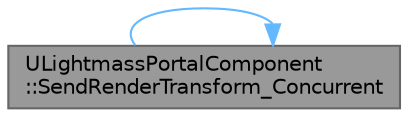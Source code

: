digraph "ULightmassPortalComponent::SendRenderTransform_Concurrent"
{
 // INTERACTIVE_SVG=YES
 // LATEX_PDF_SIZE
  bgcolor="transparent";
  edge [fontname=Helvetica,fontsize=10,labelfontname=Helvetica,labelfontsize=10];
  node [fontname=Helvetica,fontsize=10,shape=box,height=0.2,width=0.4];
  rankdir="LR";
  Node1 [id="Node000001",label="ULightmassPortalComponent\l::SendRenderTransform_Concurrent",height=0.2,width=0.4,color="gray40", fillcolor="grey60", style="filled", fontcolor="black",tooltip="Called to send a transform update for this component to the rendering thread."];
  Node1 -> Node1 [id="edge1_Node000001_Node000001",color="steelblue1",style="solid",tooltip=" "];
}
